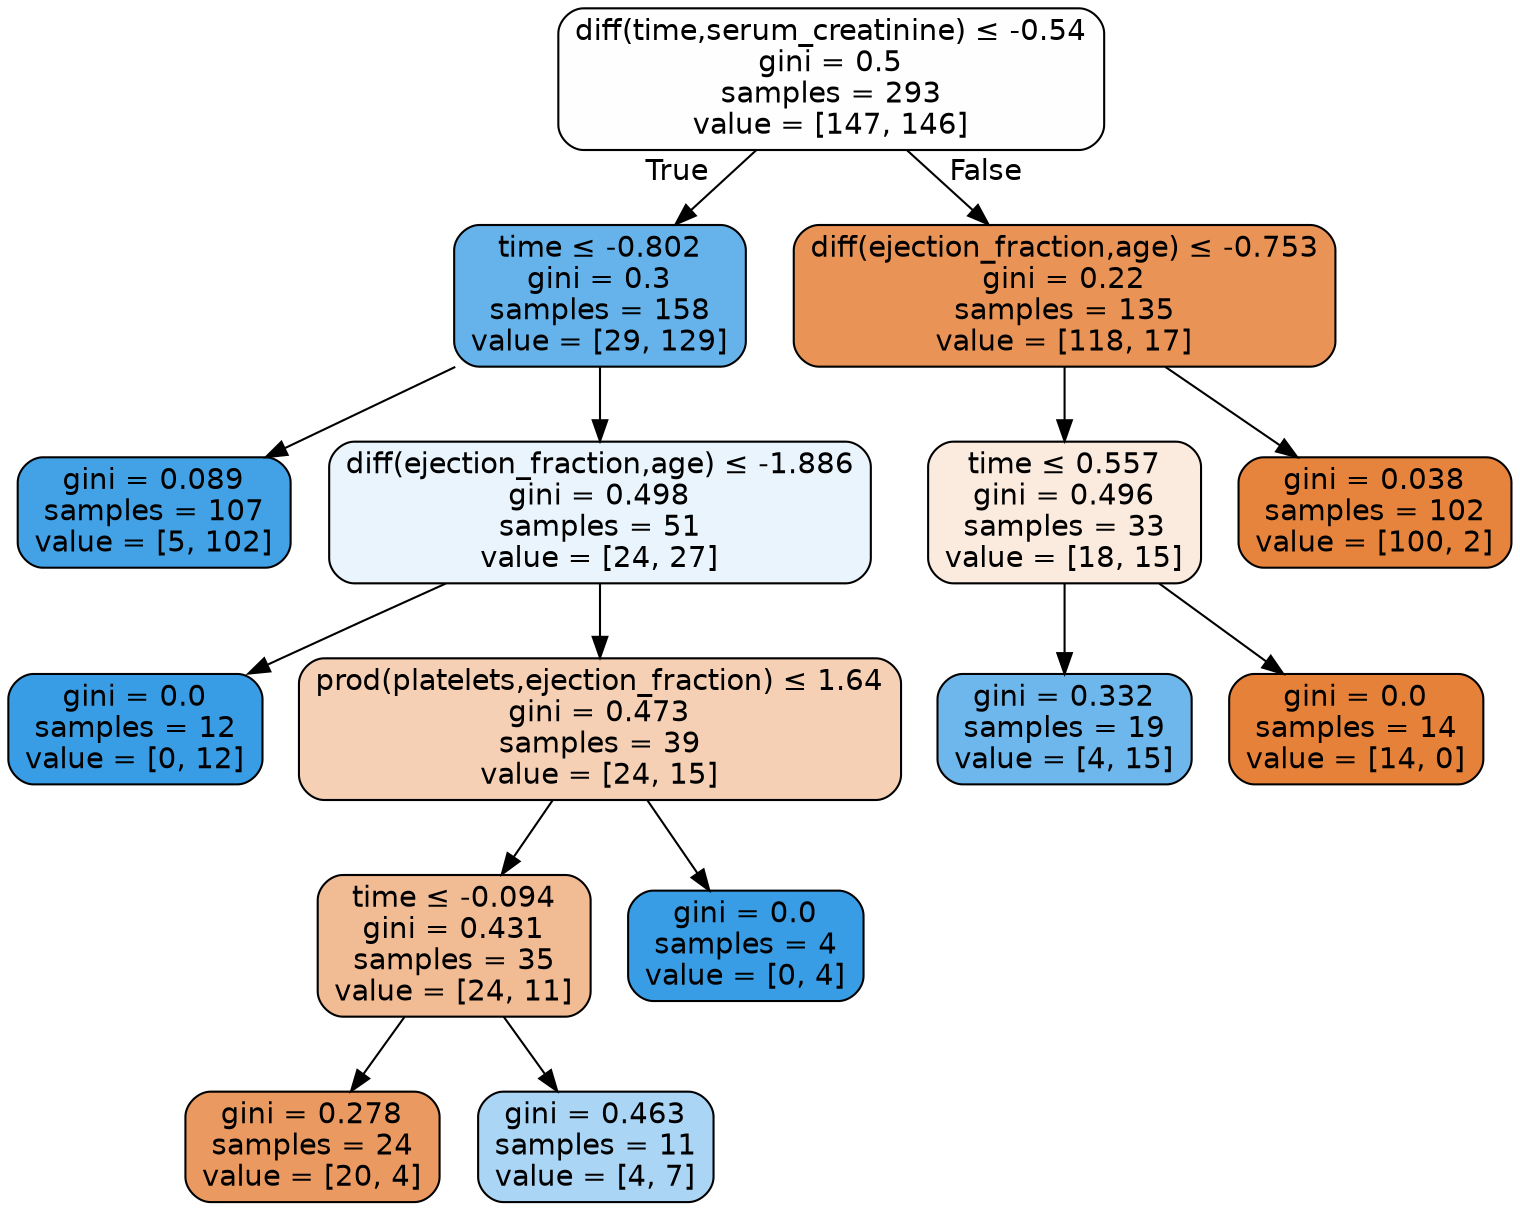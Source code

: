 digraph Tree {
node [shape=box, style="filled, rounded", color="black", fontname=helvetica] ;
edge [fontname=helvetica] ;
0 [label=<diff(time,serum_creatinine) &le; -0.54<br/>gini = 0.5<br/>samples = 293<br/>value = [147, 146]>, fillcolor="#fffefe"] ;
1 [label=<time &le; -0.802<br/>gini = 0.3<br/>samples = 158<br/>value = [29, 129]>, fillcolor="#66b3eb"] ;
0 -> 1 [labeldistance=2.5, labelangle=45, headlabel="True"] ;
2 [label=<gini = 0.089<br/>samples = 107<br/>value = [5, 102]>, fillcolor="#43a2e6"] ;
1 -> 2 ;
3 [label=<diff(ejection_fraction,age) &le; -1.886<br/>gini = 0.498<br/>samples = 51<br/>value = [24, 27]>, fillcolor="#e9f4fc"] ;
1 -> 3 ;
4 [label=<gini = 0.0<br/>samples = 12<br/>value = [0, 12]>, fillcolor="#399de5"] ;
3 -> 4 ;
5 [label=<prod(platelets,ejection_fraction) &le; 1.64<br/>gini = 0.473<br/>samples = 39<br/>value = [24, 15]>, fillcolor="#f5d0b5"] ;
3 -> 5 ;
6 [label=<time &le; -0.094<br/>gini = 0.431<br/>samples = 35<br/>value = [24, 11]>, fillcolor="#f1bb94"] ;
5 -> 6 ;
7 [label=<gini = 0.278<br/>samples = 24<br/>value = [20, 4]>, fillcolor="#ea9a61"] ;
6 -> 7 ;
8 [label=<gini = 0.463<br/>samples = 11<br/>value = [4, 7]>, fillcolor="#aad5f4"] ;
6 -> 8 ;
9 [label=<gini = 0.0<br/>samples = 4<br/>value = [0, 4]>, fillcolor="#399de5"] ;
5 -> 9 ;
10 [label=<diff(ejection_fraction,age) &le; -0.753<br/>gini = 0.22<br/>samples = 135<br/>value = [118, 17]>, fillcolor="#e99356"] ;
0 -> 10 [labeldistance=2.5, labelangle=-45, headlabel="False"] ;
11 [label=<time &le; 0.557<br/>gini = 0.496<br/>samples = 33<br/>value = [18, 15]>, fillcolor="#fbeade"] ;
10 -> 11 ;
12 [label=<gini = 0.332<br/>samples = 19<br/>value = [4, 15]>, fillcolor="#6eb7ec"] ;
11 -> 12 ;
13 [label=<gini = 0.0<br/>samples = 14<br/>value = [14, 0]>, fillcolor="#e58139"] ;
11 -> 13 ;
14 [label=<gini = 0.038<br/>samples = 102<br/>value = [100, 2]>, fillcolor="#e6843d"] ;
10 -> 14 ;
}